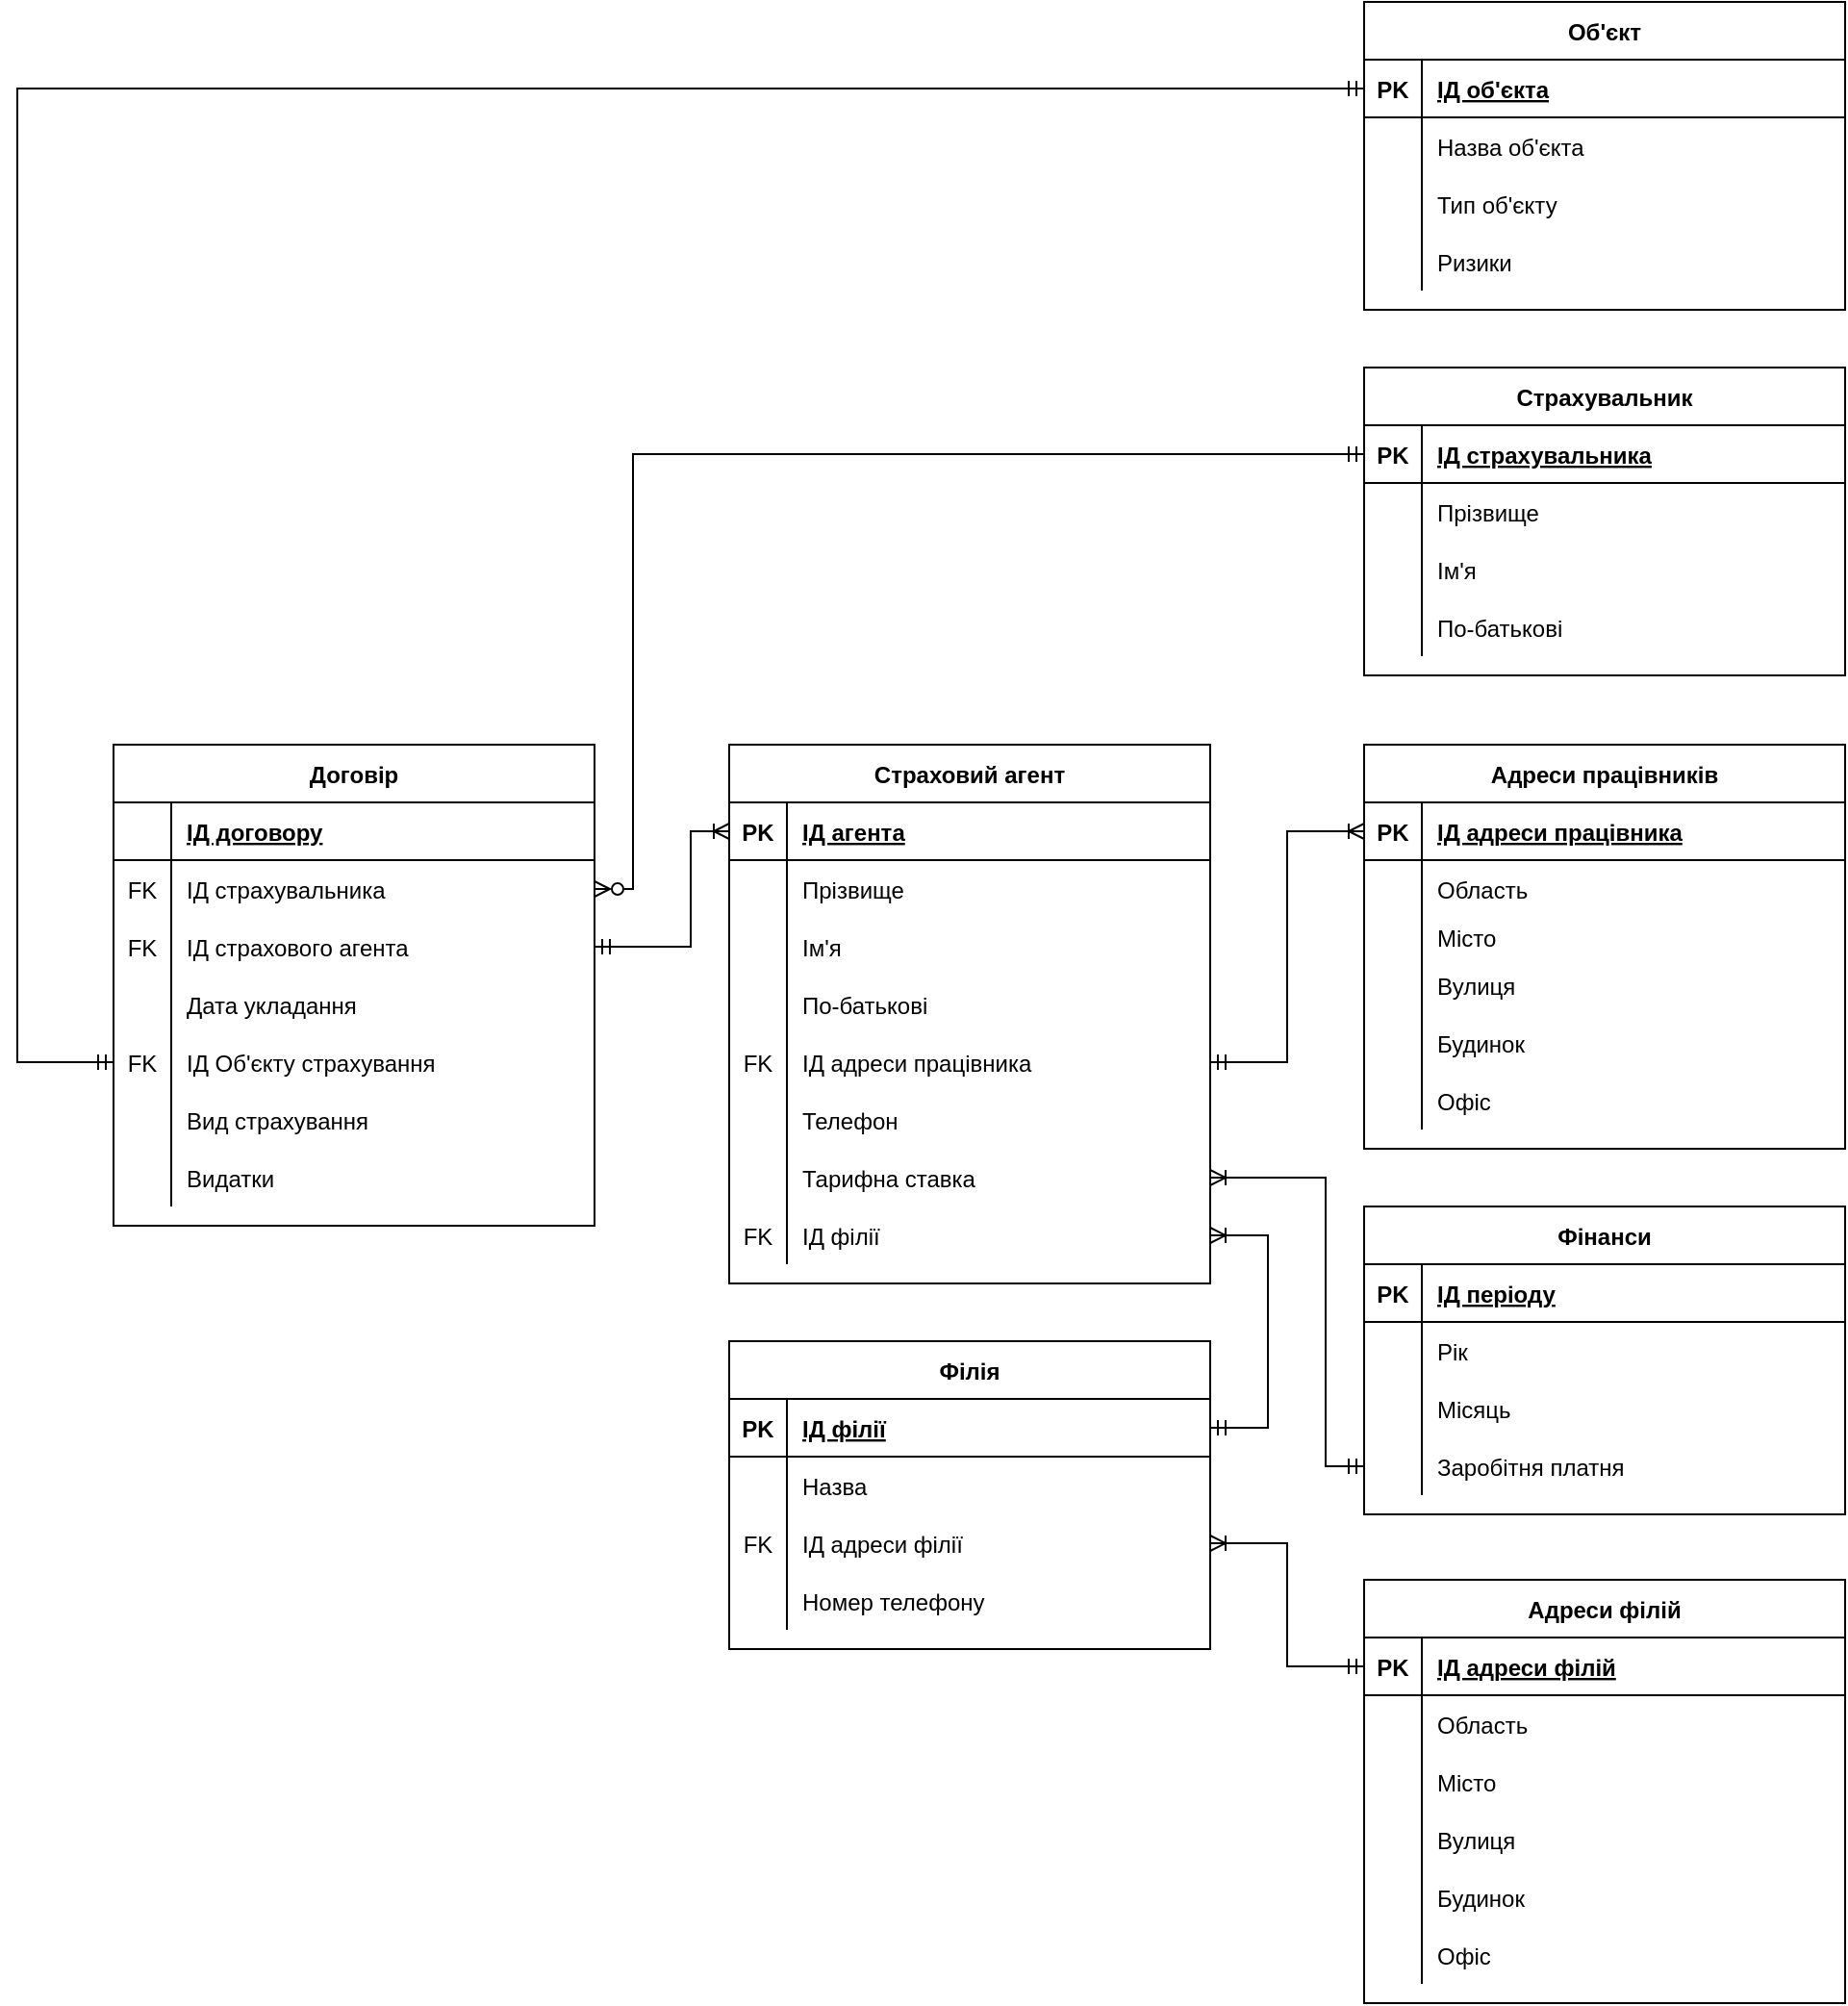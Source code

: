 <mxfile version="20.3.7" type="device"><diagram id="R2lEEEUBdFMjLlhIrx00" name="Page-1"><mxGraphModel dx="1422" dy="1852" grid="1" gridSize="10" guides="1" tooltips="1" connect="1" arrows="1" fold="1" page="1" pageScale="1" pageWidth="850" pageHeight="1100" math="0" shadow="0" extFonts="Permanent Marker^https://fonts.googleapis.com/css?family=Permanent+Marker"><root><mxCell id="0"/><mxCell id="1" parent="0"/><mxCell id="C-vyLk0tnHw3VtMMgP7b-2" value="Страховий агент" style="shape=table;startSize=30;container=1;collapsible=1;childLayout=tableLayout;fixedRows=1;rowLines=0;fontStyle=1;align=center;resizeLast=1;" parent="1" vertex="1"><mxGeometry x="540" y="66" width="250" height="280" as="geometry"><mxRectangle x="300" y="170" width="50" height="40" as="alternateBounds"/></mxGeometry></mxCell><mxCell id="C-vyLk0tnHw3VtMMgP7b-3" value="" style="shape=partialRectangle;collapsible=0;dropTarget=0;pointerEvents=0;fillColor=none;points=[[0,0.5],[1,0.5]];portConstraint=eastwest;top=0;left=0;right=0;bottom=1;" parent="C-vyLk0tnHw3VtMMgP7b-2" vertex="1"><mxGeometry y="30" width="250" height="30" as="geometry"/></mxCell><mxCell id="C-vyLk0tnHw3VtMMgP7b-4" value="PK" style="shape=partialRectangle;overflow=hidden;connectable=0;fillColor=none;top=0;left=0;bottom=0;right=0;fontStyle=1;" parent="C-vyLk0tnHw3VtMMgP7b-3" vertex="1"><mxGeometry width="30" height="30" as="geometry"><mxRectangle width="30" height="30" as="alternateBounds"/></mxGeometry></mxCell><mxCell id="C-vyLk0tnHw3VtMMgP7b-5" value="ІД агента" style="shape=partialRectangle;overflow=hidden;connectable=0;fillColor=none;top=0;left=0;bottom=0;right=0;align=left;spacingLeft=6;fontStyle=5;" parent="C-vyLk0tnHw3VtMMgP7b-3" vertex="1"><mxGeometry x="30" width="220" height="30" as="geometry"><mxRectangle width="220" height="30" as="alternateBounds"/></mxGeometry></mxCell><mxCell id="C-vyLk0tnHw3VtMMgP7b-6" value="" style="shape=partialRectangle;collapsible=0;dropTarget=0;pointerEvents=0;fillColor=none;points=[[0,0.5],[1,0.5]];portConstraint=eastwest;top=0;left=0;right=0;bottom=0;" parent="C-vyLk0tnHw3VtMMgP7b-2" vertex="1"><mxGeometry y="60" width="250" height="30" as="geometry"/></mxCell><mxCell id="C-vyLk0tnHw3VtMMgP7b-7" value="" style="shape=partialRectangle;overflow=hidden;connectable=0;fillColor=none;top=0;left=0;bottom=0;right=0;" parent="C-vyLk0tnHw3VtMMgP7b-6" vertex="1"><mxGeometry width="30" height="30" as="geometry"><mxRectangle width="30" height="30" as="alternateBounds"/></mxGeometry></mxCell><mxCell id="C-vyLk0tnHw3VtMMgP7b-8" value="Прізвище" style="shape=partialRectangle;overflow=hidden;connectable=0;fillColor=none;top=0;left=0;bottom=0;right=0;align=left;spacingLeft=6;" parent="C-vyLk0tnHw3VtMMgP7b-6" vertex="1"><mxGeometry x="30" width="220" height="30" as="geometry"><mxRectangle width="220" height="30" as="alternateBounds"/></mxGeometry></mxCell><mxCell id="l_1MMj7TN2A3CIMLb_2m-116" value="" style="shape=partialRectangle;collapsible=0;dropTarget=0;pointerEvents=0;fillColor=none;points=[[0,0.5],[1,0.5]];portConstraint=eastwest;top=0;left=0;right=0;bottom=0;" parent="C-vyLk0tnHw3VtMMgP7b-2" vertex="1"><mxGeometry y="90" width="250" height="30" as="geometry"/></mxCell><mxCell id="l_1MMj7TN2A3CIMLb_2m-117" value="" style="shape=partialRectangle;overflow=hidden;connectable=0;fillColor=none;top=0;left=0;bottom=0;right=0;" parent="l_1MMj7TN2A3CIMLb_2m-116" vertex="1"><mxGeometry width="30" height="30" as="geometry"><mxRectangle width="30" height="30" as="alternateBounds"/></mxGeometry></mxCell><mxCell id="l_1MMj7TN2A3CIMLb_2m-118" value="Ім'я" style="shape=partialRectangle;overflow=hidden;connectable=0;fillColor=none;top=0;left=0;bottom=0;right=0;align=left;spacingLeft=6;" parent="l_1MMj7TN2A3CIMLb_2m-116" vertex="1"><mxGeometry x="30" width="220" height="30" as="geometry"><mxRectangle width="220" height="30" as="alternateBounds"/></mxGeometry></mxCell><mxCell id="l_1MMj7TN2A3CIMLb_2m-119" value="" style="shape=partialRectangle;collapsible=0;dropTarget=0;pointerEvents=0;fillColor=none;points=[[0,0.5],[1,0.5]];portConstraint=eastwest;top=0;left=0;right=0;bottom=0;" parent="C-vyLk0tnHw3VtMMgP7b-2" vertex="1"><mxGeometry y="120" width="250" height="30" as="geometry"/></mxCell><mxCell id="l_1MMj7TN2A3CIMLb_2m-120" value="" style="shape=partialRectangle;overflow=hidden;connectable=0;fillColor=none;top=0;left=0;bottom=0;right=0;" parent="l_1MMj7TN2A3CIMLb_2m-119" vertex="1"><mxGeometry width="30" height="30" as="geometry"><mxRectangle width="30" height="30" as="alternateBounds"/></mxGeometry></mxCell><mxCell id="l_1MMj7TN2A3CIMLb_2m-121" value="По-батькові" style="shape=partialRectangle;overflow=hidden;connectable=0;fillColor=none;top=0;left=0;bottom=0;right=0;align=left;spacingLeft=6;" parent="l_1MMj7TN2A3CIMLb_2m-119" vertex="1"><mxGeometry x="30" width="220" height="30" as="geometry"><mxRectangle width="220" height="30" as="alternateBounds"/></mxGeometry></mxCell><mxCell id="l_1MMj7TN2A3CIMLb_2m-122" value="" style="shape=partialRectangle;collapsible=0;dropTarget=0;pointerEvents=0;fillColor=none;points=[[0,0.5],[1,0.5]];portConstraint=eastwest;top=0;left=0;right=0;bottom=0;" parent="C-vyLk0tnHw3VtMMgP7b-2" vertex="1"><mxGeometry y="150" width="250" height="30" as="geometry"/></mxCell><mxCell id="l_1MMj7TN2A3CIMLb_2m-123" value="FK" style="shape=partialRectangle;overflow=hidden;connectable=0;fillColor=none;top=0;left=0;bottom=0;right=0;" parent="l_1MMj7TN2A3CIMLb_2m-122" vertex="1"><mxGeometry width="30" height="30" as="geometry"><mxRectangle width="30" height="30" as="alternateBounds"/></mxGeometry></mxCell><mxCell id="l_1MMj7TN2A3CIMLb_2m-124" value="ІД адреси працівника" style="shape=partialRectangle;overflow=hidden;connectable=0;fillColor=none;top=0;left=0;bottom=0;right=0;align=left;spacingLeft=6;" parent="l_1MMj7TN2A3CIMLb_2m-122" vertex="1"><mxGeometry x="30" width="220" height="30" as="geometry"><mxRectangle width="220" height="30" as="alternateBounds"/></mxGeometry></mxCell><mxCell id="l_1MMj7TN2A3CIMLb_2m-125" value="" style="shape=partialRectangle;collapsible=0;dropTarget=0;pointerEvents=0;fillColor=none;points=[[0,0.5],[1,0.5]];portConstraint=eastwest;top=0;left=0;right=0;bottom=0;" parent="C-vyLk0tnHw3VtMMgP7b-2" vertex="1"><mxGeometry y="180" width="250" height="30" as="geometry"/></mxCell><mxCell id="l_1MMj7TN2A3CIMLb_2m-126" value="" style="shape=partialRectangle;overflow=hidden;connectable=0;fillColor=none;top=0;left=0;bottom=0;right=0;" parent="l_1MMj7TN2A3CIMLb_2m-125" vertex="1"><mxGeometry width="30" height="30" as="geometry"><mxRectangle width="30" height="30" as="alternateBounds"/></mxGeometry></mxCell><mxCell id="l_1MMj7TN2A3CIMLb_2m-127" value="Телефон" style="shape=partialRectangle;overflow=hidden;connectable=0;fillColor=none;top=0;left=0;bottom=0;right=0;align=left;spacingLeft=6;" parent="l_1MMj7TN2A3CIMLb_2m-125" vertex="1"><mxGeometry x="30" width="220" height="30" as="geometry"><mxRectangle width="220" height="30" as="alternateBounds"/></mxGeometry></mxCell><mxCell id="Uu6t_MIaxiOrGj5fdM8k-4" value="" style="shape=partialRectangle;collapsible=0;dropTarget=0;pointerEvents=0;fillColor=none;points=[[0,0.5],[1,0.5]];portConstraint=eastwest;top=0;left=0;right=0;bottom=0;" parent="C-vyLk0tnHw3VtMMgP7b-2" vertex="1"><mxGeometry y="210" width="250" height="30" as="geometry"/></mxCell><mxCell id="Uu6t_MIaxiOrGj5fdM8k-5" value="" style="shape=partialRectangle;overflow=hidden;connectable=0;fillColor=none;top=0;left=0;bottom=0;right=0;" parent="Uu6t_MIaxiOrGj5fdM8k-4" vertex="1"><mxGeometry width="30" height="30" as="geometry"><mxRectangle width="30" height="30" as="alternateBounds"/></mxGeometry></mxCell><mxCell id="Uu6t_MIaxiOrGj5fdM8k-6" value="Тарифна ставка" style="shape=partialRectangle;overflow=hidden;connectable=0;fillColor=none;top=0;left=0;bottom=0;right=0;align=left;spacingLeft=6;" parent="Uu6t_MIaxiOrGj5fdM8k-4" vertex="1"><mxGeometry x="30" width="220" height="30" as="geometry"><mxRectangle width="220" height="30" as="alternateBounds"/></mxGeometry></mxCell><mxCell id="C-vyLk0tnHw3VtMMgP7b-9" value="" style="shape=partialRectangle;collapsible=0;dropTarget=0;pointerEvents=0;fillColor=none;points=[[0,0.5],[1,0.5]];portConstraint=eastwest;top=0;left=0;right=0;bottom=0;" parent="C-vyLk0tnHw3VtMMgP7b-2" vertex="1"><mxGeometry y="240" width="250" height="30" as="geometry"/></mxCell><mxCell id="C-vyLk0tnHw3VtMMgP7b-10" value="FK" style="shape=partialRectangle;overflow=hidden;connectable=0;fillColor=none;top=0;left=0;bottom=0;right=0;" parent="C-vyLk0tnHw3VtMMgP7b-9" vertex="1"><mxGeometry width="30" height="30" as="geometry"><mxRectangle width="30" height="30" as="alternateBounds"/></mxGeometry></mxCell><mxCell id="C-vyLk0tnHw3VtMMgP7b-11" value="ІД філії" style="shape=partialRectangle;overflow=hidden;connectable=0;fillColor=none;top=0;left=0;bottom=0;right=0;align=left;spacingLeft=6;" parent="C-vyLk0tnHw3VtMMgP7b-9" vertex="1"><mxGeometry x="30" width="220" height="30" as="geometry"><mxRectangle width="220" height="30" as="alternateBounds"/></mxGeometry></mxCell><mxCell id="l_1MMj7TN2A3CIMLb_2m-19" value="Фінанси" style="shape=table;startSize=30;container=1;collapsible=1;childLayout=tableLayout;fixedRows=1;rowLines=0;fontStyle=1;align=center;resizeLast=1;" parent="1" vertex="1"><mxGeometry x="870" y="306" width="250" height="160" as="geometry"><mxRectangle x="300" y="170" width="50" height="40" as="alternateBounds"/></mxGeometry></mxCell><mxCell id="l_1MMj7TN2A3CIMLb_2m-20" value="" style="shape=partialRectangle;collapsible=0;dropTarget=0;pointerEvents=0;fillColor=none;points=[[0,0.5],[1,0.5]];portConstraint=eastwest;top=0;left=0;right=0;bottom=1;" parent="l_1MMj7TN2A3CIMLb_2m-19" vertex="1"><mxGeometry y="30" width="250" height="30" as="geometry"/></mxCell><mxCell id="l_1MMj7TN2A3CIMLb_2m-21" value="PK" style="shape=partialRectangle;overflow=hidden;connectable=0;fillColor=none;top=0;left=0;bottom=0;right=0;fontStyle=1;" parent="l_1MMj7TN2A3CIMLb_2m-20" vertex="1"><mxGeometry width="30" height="30" as="geometry"><mxRectangle width="30" height="30" as="alternateBounds"/></mxGeometry></mxCell><mxCell id="l_1MMj7TN2A3CIMLb_2m-22" value="ІД періоду" style="shape=partialRectangle;overflow=hidden;connectable=0;fillColor=none;top=0;left=0;bottom=0;right=0;align=left;spacingLeft=6;fontStyle=5;" parent="l_1MMj7TN2A3CIMLb_2m-20" vertex="1"><mxGeometry x="30" width="220" height="30" as="geometry"><mxRectangle width="220" height="30" as="alternateBounds"/></mxGeometry></mxCell><mxCell id="l_1MMj7TN2A3CIMLb_2m-23" value="" style="shape=partialRectangle;collapsible=0;dropTarget=0;pointerEvents=0;fillColor=none;points=[[0,0.5],[1,0.5]];portConstraint=eastwest;top=0;left=0;right=0;bottom=0;" parent="l_1MMj7TN2A3CIMLb_2m-19" vertex="1"><mxGeometry y="60" width="250" height="30" as="geometry"/></mxCell><mxCell id="l_1MMj7TN2A3CIMLb_2m-24" value="" style="shape=partialRectangle;overflow=hidden;connectable=0;fillColor=none;top=0;left=0;bottom=0;right=0;" parent="l_1MMj7TN2A3CIMLb_2m-23" vertex="1"><mxGeometry width="30" height="30" as="geometry"><mxRectangle width="30" height="30" as="alternateBounds"/></mxGeometry></mxCell><mxCell id="l_1MMj7TN2A3CIMLb_2m-25" value="Рік" style="shape=partialRectangle;overflow=hidden;connectable=0;fillColor=none;top=0;left=0;bottom=0;right=0;align=left;spacingLeft=6;" parent="l_1MMj7TN2A3CIMLb_2m-23" vertex="1"><mxGeometry x="30" width="220" height="30" as="geometry"><mxRectangle width="220" height="30" as="alternateBounds"/></mxGeometry></mxCell><mxCell id="l_1MMj7TN2A3CIMLb_2m-182" value="" style="shape=partialRectangle;collapsible=0;dropTarget=0;pointerEvents=0;fillColor=none;points=[[0,0.5],[1,0.5]];portConstraint=eastwest;top=0;left=0;right=0;bottom=0;" parent="l_1MMj7TN2A3CIMLb_2m-19" vertex="1"><mxGeometry y="90" width="250" height="30" as="geometry"/></mxCell><mxCell id="l_1MMj7TN2A3CIMLb_2m-183" value="" style="shape=partialRectangle;overflow=hidden;connectable=0;fillColor=none;top=0;left=0;bottom=0;right=0;" parent="l_1MMj7TN2A3CIMLb_2m-182" vertex="1"><mxGeometry width="30" height="30" as="geometry"><mxRectangle width="30" height="30" as="alternateBounds"/></mxGeometry></mxCell><mxCell id="l_1MMj7TN2A3CIMLb_2m-184" value="Місяць" style="shape=partialRectangle;overflow=hidden;connectable=0;fillColor=none;top=0;left=0;bottom=0;right=0;align=left;spacingLeft=6;" parent="l_1MMj7TN2A3CIMLb_2m-182" vertex="1"><mxGeometry x="30" width="220" height="30" as="geometry"><mxRectangle width="220" height="30" as="alternateBounds"/></mxGeometry></mxCell><mxCell id="l_1MMj7TN2A3CIMLb_2m-26" value="" style="shape=partialRectangle;collapsible=0;dropTarget=0;pointerEvents=0;fillColor=none;points=[[0,0.5],[1,0.5]];portConstraint=eastwest;top=0;left=0;right=0;bottom=0;" parent="l_1MMj7TN2A3CIMLb_2m-19" vertex="1"><mxGeometry y="120" width="250" height="30" as="geometry"/></mxCell><mxCell id="l_1MMj7TN2A3CIMLb_2m-27" value="" style="shape=partialRectangle;overflow=hidden;connectable=0;fillColor=none;top=0;left=0;bottom=0;right=0;" parent="l_1MMj7TN2A3CIMLb_2m-26" vertex="1"><mxGeometry width="30" height="30" as="geometry"><mxRectangle width="30" height="30" as="alternateBounds"/></mxGeometry></mxCell><mxCell id="l_1MMj7TN2A3CIMLb_2m-28" value="Заробітня платня" style="shape=partialRectangle;overflow=hidden;connectable=0;fillColor=none;top=0;left=0;bottom=0;right=0;align=left;spacingLeft=6;" parent="l_1MMj7TN2A3CIMLb_2m-26" vertex="1"><mxGeometry x="30" width="220" height="30" as="geometry"><mxRectangle width="220" height="30" as="alternateBounds"/></mxGeometry></mxCell><mxCell id="l_1MMj7TN2A3CIMLb_2m-29" value="Адреси філій" style="shape=table;startSize=30;container=1;collapsible=1;childLayout=tableLayout;fixedRows=1;rowLines=0;fontStyle=1;align=center;resizeLast=1;" parent="1" vertex="1"><mxGeometry x="870" y="500" width="250" height="220" as="geometry"><mxRectangle x="300" y="170" width="50" height="40" as="alternateBounds"/></mxGeometry></mxCell><mxCell id="l_1MMj7TN2A3CIMLb_2m-30" value="" style="shape=partialRectangle;collapsible=0;dropTarget=0;pointerEvents=0;fillColor=none;points=[[0,0.5],[1,0.5]];portConstraint=eastwest;top=0;left=0;right=0;bottom=1;" parent="l_1MMj7TN2A3CIMLb_2m-29" vertex="1"><mxGeometry y="30" width="250" height="30" as="geometry"/></mxCell><mxCell id="l_1MMj7TN2A3CIMLb_2m-31" value="PK" style="shape=partialRectangle;overflow=hidden;connectable=0;fillColor=none;top=0;left=0;bottom=0;right=0;fontStyle=1;" parent="l_1MMj7TN2A3CIMLb_2m-30" vertex="1"><mxGeometry width="30" height="30" as="geometry"><mxRectangle width="30" height="30" as="alternateBounds"/></mxGeometry></mxCell><mxCell id="l_1MMj7TN2A3CIMLb_2m-32" value="ІД адреси філій" style="shape=partialRectangle;overflow=hidden;connectable=0;fillColor=none;top=0;left=0;bottom=0;right=0;align=left;spacingLeft=6;fontStyle=5;" parent="l_1MMj7TN2A3CIMLb_2m-30" vertex="1"><mxGeometry x="30" width="220" height="30" as="geometry"><mxRectangle width="220" height="30" as="alternateBounds"/></mxGeometry></mxCell><mxCell id="l_1MMj7TN2A3CIMLb_2m-173" value="" style="shape=partialRectangle;collapsible=0;dropTarget=0;pointerEvents=0;fillColor=none;points=[[0,0.5],[1,0.5]];portConstraint=eastwest;top=0;left=0;right=0;bottom=0;" parent="l_1MMj7TN2A3CIMLb_2m-29" vertex="1"><mxGeometry y="60" width="250" height="30" as="geometry"/></mxCell><mxCell id="l_1MMj7TN2A3CIMLb_2m-174" value="" style="shape=partialRectangle;overflow=hidden;connectable=0;fillColor=none;top=0;left=0;bottom=0;right=0;" parent="l_1MMj7TN2A3CIMLb_2m-173" vertex="1"><mxGeometry width="30" height="30" as="geometry"><mxRectangle width="30" height="30" as="alternateBounds"/></mxGeometry></mxCell><mxCell id="l_1MMj7TN2A3CIMLb_2m-175" value="Область" style="shape=partialRectangle;overflow=hidden;connectable=0;fillColor=none;top=0;left=0;bottom=0;right=0;align=left;spacingLeft=6;" parent="l_1MMj7TN2A3CIMLb_2m-173" vertex="1"><mxGeometry x="30" width="220" height="30" as="geometry"><mxRectangle width="220" height="30" as="alternateBounds"/></mxGeometry></mxCell><mxCell id="l_1MMj7TN2A3CIMLb_2m-33" value="" style="shape=partialRectangle;collapsible=0;dropTarget=0;pointerEvents=0;fillColor=none;points=[[0,0.5],[1,0.5]];portConstraint=eastwest;top=0;left=0;right=0;bottom=0;" parent="l_1MMj7TN2A3CIMLb_2m-29" vertex="1"><mxGeometry y="90" width="250" height="30" as="geometry"/></mxCell><mxCell id="l_1MMj7TN2A3CIMLb_2m-34" value="" style="shape=partialRectangle;overflow=hidden;connectable=0;fillColor=none;top=0;left=0;bottom=0;right=0;" parent="l_1MMj7TN2A3CIMLb_2m-33" vertex="1"><mxGeometry width="30" height="30" as="geometry"><mxRectangle width="30" height="30" as="alternateBounds"/></mxGeometry></mxCell><mxCell id="l_1MMj7TN2A3CIMLb_2m-35" value="Місто" style="shape=partialRectangle;overflow=hidden;connectable=0;fillColor=none;top=0;left=0;bottom=0;right=0;align=left;spacingLeft=6;" parent="l_1MMj7TN2A3CIMLb_2m-33" vertex="1"><mxGeometry x="30" width="220" height="30" as="geometry"><mxRectangle width="220" height="30" as="alternateBounds"/></mxGeometry></mxCell><mxCell id="l_1MMj7TN2A3CIMLb_2m-152" value="" style="shape=partialRectangle;collapsible=0;dropTarget=0;pointerEvents=0;fillColor=none;points=[[0,0.5],[1,0.5]];portConstraint=eastwest;top=0;left=0;right=0;bottom=0;" parent="l_1MMj7TN2A3CIMLb_2m-29" vertex="1"><mxGeometry y="120" width="250" height="30" as="geometry"/></mxCell><mxCell id="l_1MMj7TN2A3CIMLb_2m-153" value="" style="shape=partialRectangle;overflow=hidden;connectable=0;fillColor=none;top=0;left=0;bottom=0;right=0;" parent="l_1MMj7TN2A3CIMLb_2m-152" vertex="1"><mxGeometry width="30" height="30" as="geometry"><mxRectangle width="30" height="30" as="alternateBounds"/></mxGeometry></mxCell><mxCell id="l_1MMj7TN2A3CIMLb_2m-154" value="Вулиця" style="shape=partialRectangle;overflow=hidden;connectable=0;fillColor=none;top=0;left=0;bottom=0;right=0;align=left;spacingLeft=6;" parent="l_1MMj7TN2A3CIMLb_2m-152" vertex="1"><mxGeometry x="30" width="220" height="30" as="geometry"><mxRectangle width="220" height="30" as="alternateBounds"/></mxGeometry></mxCell><mxCell id="l_1MMj7TN2A3CIMLb_2m-155" value="" style="shape=partialRectangle;collapsible=0;dropTarget=0;pointerEvents=0;fillColor=none;points=[[0,0.5],[1,0.5]];portConstraint=eastwest;top=0;left=0;right=0;bottom=0;" parent="l_1MMj7TN2A3CIMLb_2m-29" vertex="1"><mxGeometry y="150" width="250" height="30" as="geometry"/></mxCell><mxCell id="l_1MMj7TN2A3CIMLb_2m-156" value="" style="shape=partialRectangle;overflow=hidden;connectable=0;fillColor=none;top=0;left=0;bottom=0;right=0;" parent="l_1MMj7TN2A3CIMLb_2m-155" vertex="1"><mxGeometry width="30" height="30" as="geometry"><mxRectangle width="30" height="30" as="alternateBounds"/></mxGeometry></mxCell><mxCell id="l_1MMj7TN2A3CIMLb_2m-157" value="Будинок" style="shape=partialRectangle;overflow=hidden;connectable=0;fillColor=none;top=0;left=0;bottom=0;right=0;align=left;spacingLeft=6;" parent="l_1MMj7TN2A3CIMLb_2m-155" vertex="1"><mxGeometry x="30" width="220" height="30" as="geometry"><mxRectangle width="220" height="30" as="alternateBounds"/></mxGeometry></mxCell><mxCell id="l_1MMj7TN2A3CIMLb_2m-36" value="" style="shape=partialRectangle;collapsible=0;dropTarget=0;pointerEvents=0;fillColor=none;points=[[0,0.5],[1,0.5]];portConstraint=eastwest;top=0;left=0;right=0;bottom=0;" parent="l_1MMj7TN2A3CIMLb_2m-29" vertex="1"><mxGeometry y="180" width="250" height="30" as="geometry"/></mxCell><mxCell id="l_1MMj7TN2A3CIMLb_2m-37" value="" style="shape=partialRectangle;overflow=hidden;connectable=0;fillColor=none;top=0;left=0;bottom=0;right=0;" parent="l_1MMj7TN2A3CIMLb_2m-36" vertex="1"><mxGeometry width="30" height="30" as="geometry"><mxRectangle width="30" height="30" as="alternateBounds"/></mxGeometry></mxCell><mxCell id="l_1MMj7TN2A3CIMLb_2m-38" value="Офіс" style="shape=partialRectangle;overflow=hidden;connectable=0;fillColor=none;top=0;left=0;bottom=0;right=0;align=left;spacingLeft=6;" parent="l_1MMj7TN2A3CIMLb_2m-36" vertex="1"><mxGeometry x="30" width="220" height="30" as="geometry"><mxRectangle width="220" height="30" as="alternateBounds"/></mxGeometry></mxCell><mxCell id="l_1MMj7TN2A3CIMLb_2m-39" value="Страхувальник" style="shape=table;startSize=30;container=1;collapsible=1;childLayout=tableLayout;fixedRows=1;rowLines=0;fontStyle=1;align=center;resizeLast=1;" parent="1" vertex="1"><mxGeometry x="870" y="-130" width="250" height="160" as="geometry"><mxRectangle x="300" y="170" width="50" height="40" as="alternateBounds"/></mxGeometry></mxCell><mxCell id="l_1MMj7TN2A3CIMLb_2m-40" value="" style="shape=partialRectangle;collapsible=0;dropTarget=0;pointerEvents=0;fillColor=none;points=[[0,0.5],[1,0.5]];portConstraint=eastwest;top=0;left=0;right=0;bottom=1;" parent="l_1MMj7TN2A3CIMLb_2m-39" vertex="1"><mxGeometry y="30" width="250" height="30" as="geometry"/></mxCell><mxCell id="l_1MMj7TN2A3CIMLb_2m-41" value="PK" style="shape=partialRectangle;overflow=hidden;connectable=0;fillColor=none;top=0;left=0;bottom=0;right=0;fontStyle=1;" parent="l_1MMj7TN2A3CIMLb_2m-40" vertex="1"><mxGeometry width="30" height="30" as="geometry"><mxRectangle width="30" height="30" as="alternateBounds"/></mxGeometry></mxCell><mxCell id="l_1MMj7TN2A3CIMLb_2m-42" value="ІД страхувальника" style="shape=partialRectangle;overflow=hidden;connectable=0;fillColor=none;top=0;left=0;bottom=0;right=0;align=left;spacingLeft=6;fontStyle=5;" parent="l_1MMj7TN2A3CIMLb_2m-40" vertex="1"><mxGeometry x="30" width="220" height="30" as="geometry"><mxRectangle width="220" height="30" as="alternateBounds"/></mxGeometry></mxCell><mxCell id="l_1MMj7TN2A3CIMLb_2m-43" value="" style="shape=partialRectangle;collapsible=0;dropTarget=0;pointerEvents=0;fillColor=none;points=[[0,0.5],[1,0.5]];portConstraint=eastwest;top=0;left=0;right=0;bottom=0;" parent="l_1MMj7TN2A3CIMLb_2m-39" vertex="1"><mxGeometry y="60" width="250" height="30" as="geometry"/></mxCell><mxCell id="l_1MMj7TN2A3CIMLb_2m-44" value="" style="shape=partialRectangle;overflow=hidden;connectable=0;fillColor=none;top=0;left=0;bottom=0;right=0;" parent="l_1MMj7TN2A3CIMLb_2m-43" vertex="1"><mxGeometry width="30" height="30" as="geometry"><mxRectangle width="30" height="30" as="alternateBounds"/></mxGeometry></mxCell><mxCell id="l_1MMj7TN2A3CIMLb_2m-45" value="Прізвище" style="shape=partialRectangle;overflow=hidden;connectable=0;fillColor=none;top=0;left=0;bottom=0;right=0;align=left;spacingLeft=6;" parent="l_1MMj7TN2A3CIMLb_2m-43" vertex="1"><mxGeometry x="30" width="220" height="30" as="geometry"><mxRectangle width="220" height="30" as="alternateBounds"/></mxGeometry></mxCell><mxCell id="l_1MMj7TN2A3CIMLb_2m-46" value="" style="shape=partialRectangle;collapsible=0;dropTarget=0;pointerEvents=0;fillColor=none;points=[[0,0.5],[1,0.5]];portConstraint=eastwest;top=0;left=0;right=0;bottom=0;" parent="l_1MMj7TN2A3CIMLb_2m-39" vertex="1"><mxGeometry y="90" width="250" height="30" as="geometry"/></mxCell><mxCell id="l_1MMj7TN2A3CIMLb_2m-47" value="" style="shape=partialRectangle;overflow=hidden;connectable=0;fillColor=none;top=0;left=0;bottom=0;right=0;" parent="l_1MMj7TN2A3CIMLb_2m-46" vertex="1"><mxGeometry width="30" height="30" as="geometry"><mxRectangle width="30" height="30" as="alternateBounds"/></mxGeometry></mxCell><mxCell id="l_1MMj7TN2A3CIMLb_2m-48" value="Ім'я" style="shape=partialRectangle;overflow=hidden;connectable=0;fillColor=none;top=0;left=0;bottom=0;right=0;align=left;spacingLeft=6;" parent="l_1MMj7TN2A3CIMLb_2m-46" vertex="1"><mxGeometry x="30" width="220" height="30" as="geometry"><mxRectangle width="220" height="30" as="alternateBounds"/></mxGeometry></mxCell><mxCell id="l_1MMj7TN2A3CIMLb_2m-92" value="" style="shape=partialRectangle;collapsible=0;dropTarget=0;pointerEvents=0;fillColor=none;points=[[0,0.5],[1,0.5]];portConstraint=eastwest;top=0;left=0;right=0;bottom=0;" parent="l_1MMj7TN2A3CIMLb_2m-39" vertex="1"><mxGeometry y="120" width="250" height="30" as="geometry"/></mxCell><mxCell id="l_1MMj7TN2A3CIMLb_2m-93" value="" style="shape=partialRectangle;overflow=hidden;connectable=0;fillColor=none;top=0;left=0;bottom=0;right=0;" parent="l_1MMj7TN2A3CIMLb_2m-92" vertex="1"><mxGeometry width="30" height="30" as="geometry"><mxRectangle width="30" height="30" as="alternateBounds"/></mxGeometry></mxCell><mxCell id="l_1MMj7TN2A3CIMLb_2m-94" value="По-батькові" style="shape=partialRectangle;overflow=hidden;connectable=0;fillColor=none;top=0;left=0;bottom=0;right=0;align=left;spacingLeft=6;" parent="l_1MMj7TN2A3CIMLb_2m-92" vertex="1"><mxGeometry x="30" width="220" height="30" as="geometry"><mxRectangle width="220" height="30" as="alternateBounds"/></mxGeometry></mxCell><mxCell id="l_1MMj7TN2A3CIMLb_2m-59" value="Філія" style="shape=table;startSize=30;container=1;collapsible=1;childLayout=tableLayout;fixedRows=1;rowLines=0;fontStyle=1;align=center;resizeLast=1;" parent="1" vertex="1"><mxGeometry x="540" y="376" width="250" height="160" as="geometry"><mxRectangle x="300" y="170" width="50" height="40" as="alternateBounds"/></mxGeometry></mxCell><mxCell id="l_1MMj7TN2A3CIMLb_2m-60" value="" style="shape=partialRectangle;collapsible=0;dropTarget=0;pointerEvents=0;fillColor=none;points=[[0,0.5],[1,0.5]];portConstraint=eastwest;top=0;left=0;right=0;bottom=1;" parent="l_1MMj7TN2A3CIMLb_2m-59" vertex="1"><mxGeometry y="30" width="250" height="30" as="geometry"/></mxCell><mxCell id="l_1MMj7TN2A3CIMLb_2m-61" value="PK" style="shape=partialRectangle;overflow=hidden;connectable=0;fillColor=none;top=0;left=0;bottom=0;right=0;fontStyle=1;" parent="l_1MMj7TN2A3CIMLb_2m-60" vertex="1"><mxGeometry width="30" height="30" as="geometry"><mxRectangle width="30" height="30" as="alternateBounds"/></mxGeometry></mxCell><mxCell id="l_1MMj7TN2A3CIMLb_2m-62" value="ІД філії" style="shape=partialRectangle;overflow=hidden;connectable=0;fillColor=none;top=0;left=0;bottom=0;right=0;align=left;spacingLeft=6;fontStyle=5;" parent="l_1MMj7TN2A3CIMLb_2m-60" vertex="1"><mxGeometry x="30" width="220" height="30" as="geometry"><mxRectangle width="220" height="30" as="alternateBounds"/></mxGeometry></mxCell><mxCell id="l_1MMj7TN2A3CIMLb_2m-63" value="" style="shape=partialRectangle;collapsible=0;dropTarget=0;pointerEvents=0;fillColor=none;points=[[0,0.5],[1,0.5]];portConstraint=eastwest;top=0;left=0;right=0;bottom=0;" parent="l_1MMj7TN2A3CIMLb_2m-59" vertex="1"><mxGeometry y="60" width="250" height="30" as="geometry"/></mxCell><mxCell id="l_1MMj7TN2A3CIMLb_2m-64" value="" style="shape=partialRectangle;overflow=hidden;connectable=0;fillColor=none;top=0;left=0;bottom=0;right=0;" parent="l_1MMj7TN2A3CIMLb_2m-63" vertex="1"><mxGeometry width="30" height="30" as="geometry"><mxRectangle width="30" height="30" as="alternateBounds"/></mxGeometry></mxCell><mxCell id="l_1MMj7TN2A3CIMLb_2m-65" value="Назва" style="shape=partialRectangle;overflow=hidden;connectable=0;fillColor=none;top=0;left=0;bottom=0;right=0;align=left;spacingLeft=6;" parent="l_1MMj7TN2A3CIMLb_2m-63" vertex="1"><mxGeometry x="30" width="220" height="30" as="geometry"><mxRectangle width="220" height="30" as="alternateBounds"/></mxGeometry></mxCell><mxCell id="l_1MMj7TN2A3CIMLb_2m-66" value="" style="shape=partialRectangle;collapsible=0;dropTarget=0;pointerEvents=0;fillColor=none;points=[[0,0.5],[1,0.5]];portConstraint=eastwest;top=0;left=0;right=0;bottom=0;" parent="l_1MMj7TN2A3CIMLb_2m-59" vertex="1"><mxGeometry y="90" width="250" height="30" as="geometry"/></mxCell><mxCell id="l_1MMj7TN2A3CIMLb_2m-67" value="FK" style="shape=partialRectangle;overflow=hidden;connectable=0;fillColor=none;top=0;left=0;bottom=0;right=0;" parent="l_1MMj7TN2A3CIMLb_2m-66" vertex="1"><mxGeometry width="30" height="30" as="geometry"><mxRectangle width="30" height="30" as="alternateBounds"/></mxGeometry></mxCell><mxCell id="l_1MMj7TN2A3CIMLb_2m-68" value="ІД адреси філії" style="shape=partialRectangle;overflow=hidden;connectable=0;fillColor=none;top=0;left=0;bottom=0;right=0;align=left;spacingLeft=6;" parent="l_1MMj7TN2A3CIMLb_2m-66" vertex="1"><mxGeometry x="30" width="220" height="30" as="geometry"><mxRectangle width="220" height="30" as="alternateBounds"/></mxGeometry></mxCell><mxCell id="l_1MMj7TN2A3CIMLb_2m-89" value="" style="shape=partialRectangle;collapsible=0;dropTarget=0;pointerEvents=0;fillColor=none;points=[[0,0.5],[1,0.5]];portConstraint=eastwest;top=0;left=0;right=0;bottom=0;" parent="l_1MMj7TN2A3CIMLb_2m-59" vertex="1"><mxGeometry y="120" width="250" height="30" as="geometry"/></mxCell><mxCell id="l_1MMj7TN2A3CIMLb_2m-90" value="" style="shape=partialRectangle;overflow=hidden;connectable=0;fillColor=none;top=0;left=0;bottom=0;right=0;" parent="l_1MMj7TN2A3CIMLb_2m-89" vertex="1"><mxGeometry width="30" height="30" as="geometry"><mxRectangle width="30" height="30" as="alternateBounds"/></mxGeometry></mxCell><mxCell id="l_1MMj7TN2A3CIMLb_2m-91" value="Номер телефону" style="shape=partialRectangle;overflow=hidden;connectable=0;fillColor=none;top=0;left=0;bottom=0;right=0;align=left;spacingLeft=6;" parent="l_1MMj7TN2A3CIMLb_2m-89" vertex="1"><mxGeometry x="30" width="220" height="30" as="geometry"><mxRectangle width="220" height="30" as="alternateBounds"/></mxGeometry></mxCell><mxCell id="l_1MMj7TN2A3CIMLb_2m-69" value="Договір" style="shape=table;startSize=30;container=1;collapsible=1;childLayout=tableLayout;fixedRows=1;rowLines=0;fontStyle=1;align=center;resizeLast=1;" parent="1" vertex="1"><mxGeometry x="220" y="66" width="250" height="250" as="geometry"><mxRectangle x="300" y="170" width="50" height="40" as="alternateBounds"/></mxGeometry></mxCell><mxCell id="l_1MMj7TN2A3CIMLb_2m-70" value="" style="shape=partialRectangle;collapsible=0;dropTarget=0;pointerEvents=0;fillColor=none;points=[[0,0.5],[1,0.5]];portConstraint=eastwest;top=0;left=0;right=0;bottom=1;" parent="l_1MMj7TN2A3CIMLb_2m-69" vertex="1"><mxGeometry y="30" width="250" height="30" as="geometry"/></mxCell><mxCell id="l_1MMj7TN2A3CIMLb_2m-71" value="" style="shape=partialRectangle;overflow=hidden;connectable=0;fillColor=none;top=0;left=0;bottom=0;right=0;fontStyle=1;" parent="l_1MMj7TN2A3CIMLb_2m-70" vertex="1"><mxGeometry width="30" height="30" as="geometry"><mxRectangle width="30" height="30" as="alternateBounds"/></mxGeometry></mxCell><mxCell id="l_1MMj7TN2A3CIMLb_2m-72" value="ІД договору" style="shape=partialRectangle;overflow=hidden;connectable=0;fillColor=none;top=0;left=0;bottom=0;right=0;align=left;spacingLeft=6;fontStyle=5;" parent="l_1MMj7TN2A3CIMLb_2m-70" vertex="1"><mxGeometry x="30" width="220" height="30" as="geometry"><mxRectangle width="220" height="30" as="alternateBounds"/></mxGeometry></mxCell><mxCell id="l_1MMj7TN2A3CIMLb_2m-73" value="" style="shape=partialRectangle;collapsible=0;dropTarget=0;pointerEvents=0;fillColor=none;points=[[0,0.5],[1,0.5]];portConstraint=eastwest;top=0;left=0;right=0;bottom=0;" parent="l_1MMj7TN2A3CIMLb_2m-69" vertex="1"><mxGeometry y="60" width="250" height="30" as="geometry"/></mxCell><mxCell id="l_1MMj7TN2A3CIMLb_2m-74" value="FK" style="shape=partialRectangle;overflow=hidden;connectable=0;fillColor=none;top=0;left=0;bottom=0;right=0;" parent="l_1MMj7TN2A3CIMLb_2m-73" vertex="1"><mxGeometry width="30" height="30" as="geometry"><mxRectangle width="30" height="30" as="alternateBounds"/></mxGeometry></mxCell><mxCell id="l_1MMj7TN2A3CIMLb_2m-75" value="ІД страхувальника" style="shape=partialRectangle;overflow=hidden;connectable=0;fillColor=none;top=0;left=0;bottom=0;right=0;align=left;spacingLeft=6;" parent="l_1MMj7TN2A3CIMLb_2m-73" vertex="1"><mxGeometry x="30" width="220" height="30" as="geometry"><mxRectangle width="220" height="30" as="alternateBounds"/></mxGeometry></mxCell><mxCell id="l_1MMj7TN2A3CIMLb_2m-101" value="" style="shape=partialRectangle;collapsible=0;dropTarget=0;pointerEvents=0;fillColor=none;points=[[0,0.5],[1,0.5]];portConstraint=eastwest;top=0;left=0;right=0;bottom=0;" parent="l_1MMj7TN2A3CIMLb_2m-69" vertex="1"><mxGeometry y="90" width="250" height="30" as="geometry"/></mxCell><mxCell id="l_1MMj7TN2A3CIMLb_2m-102" value="FK" style="shape=partialRectangle;overflow=hidden;connectable=0;fillColor=none;top=0;left=0;bottom=0;right=0;" parent="l_1MMj7TN2A3CIMLb_2m-101" vertex="1"><mxGeometry width="30" height="30" as="geometry"><mxRectangle width="30" height="30" as="alternateBounds"/></mxGeometry></mxCell><mxCell id="l_1MMj7TN2A3CIMLb_2m-103" value="ІД страхового агента" style="shape=partialRectangle;overflow=hidden;connectable=0;fillColor=none;top=0;left=0;bottom=0;right=0;align=left;spacingLeft=6;" parent="l_1MMj7TN2A3CIMLb_2m-101" vertex="1"><mxGeometry x="30" width="220" height="30" as="geometry"><mxRectangle width="220" height="30" as="alternateBounds"/></mxGeometry></mxCell><mxCell id="l_1MMj7TN2A3CIMLb_2m-98" value="" style="shape=partialRectangle;collapsible=0;dropTarget=0;pointerEvents=0;fillColor=none;points=[[0,0.5],[1,0.5]];portConstraint=eastwest;top=0;left=0;right=0;bottom=0;" parent="l_1MMj7TN2A3CIMLb_2m-69" vertex="1"><mxGeometry y="120" width="250" height="30" as="geometry"/></mxCell><mxCell id="l_1MMj7TN2A3CIMLb_2m-99" value="" style="shape=partialRectangle;overflow=hidden;connectable=0;fillColor=none;top=0;left=0;bottom=0;right=0;" parent="l_1MMj7TN2A3CIMLb_2m-98" vertex="1"><mxGeometry width="30" height="30" as="geometry"><mxRectangle width="30" height="30" as="alternateBounds"/></mxGeometry></mxCell><mxCell id="l_1MMj7TN2A3CIMLb_2m-100" value="Дата укладання" style="shape=partialRectangle;overflow=hidden;connectable=0;fillColor=none;top=0;left=0;bottom=0;right=0;align=left;spacingLeft=6;" parent="l_1MMj7TN2A3CIMLb_2m-98" vertex="1"><mxGeometry x="30" width="220" height="30" as="geometry"><mxRectangle width="220" height="30" as="alternateBounds"/></mxGeometry></mxCell><mxCell id="l_1MMj7TN2A3CIMLb_2m-176" value="" style="shape=partialRectangle;collapsible=0;dropTarget=0;pointerEvents=0;fillColor=none;points=[[0,0.5],[1,0.5]];portConstraint=eastwest;top=0;left=0;right=0;bottom=0;" parent="l_1MMj7TN2A3CIMLb_2m-69" vertex="1"><mxGeometry y="150" width="250" height="30" as="geometry"/></mxCell><mxCell id="l_1MMj7TN2A3CIMLb_2m-177" value="FK" style="shape=partialRectangle;overflow=hidden;connectable=0;fillColor=none;top=0;left=0;bottom=0;right=0;" parent="l_1MMj7TN2A3CIMLb_2m-176" vertex="1"><mxGeometry width="30" height="30" as="geometry"><mxRectangle width="30" height="30" as="alternateBounds"/></mxGeometry></mxCell><mxCell id="l_1MMj7TN2A3CIMLb_2m-178" value="ІД Об'єкту страхування" style="shape=partialRectangle;overflow=hidden;connectable=0;fillColor=none;top=0;left=0;bottom=0;right=0;align=left;spacingLeft=6;" parent="l_1MMj7TN2A3CIMLb_2m-176" vertex="1"><mxGeometry x="30" width="220" height="30" as="geometry"><mxRectangle width="220" height="30" as="alternateBounds"/></mxGeometry></mxCell><mxCell id="l_1MMj7TN2A3CIMLb_2m-104" value="" style="shape=partialRectangle;collapsible=0;dropTarget=0;pointerEvents=0;fillColor=none;points=[[0,0.5],[1,0.5]];portConstraint=eastwest;top=0;left=0;right=0;bottom=0;" parent="l_1MMj7TN2A3CIMLb_2m-69" vertex="1"><mxGeometry y="180" width="250" height="30" as="geometry"/></mxCell><mxCell id="l_1MMj7TN2A3CIMLb_2m-105" value="" style="shape=partialRectangle;overflow=hidden;connectable=0;fillColor=none;top=0;left=0;bottom=0;right=0;" parent="l_1MMj7TN2A3CIMLb_2m-104" vertex="1"><mxGeometry width="30" height="30" as="geometry"><mxRectangle width="30" height="30" as="alternateBounds"/></mxGeometry></mxCell><mxCell id="l_1MMj7TN2A3CIMLb_2m-106" value="Вид страхування" style="shape=partialRectangle;overflow=hidden;connectable=0;fillColor=none;top=0;left=0;bottom=0;right=0;align=left;spacingLeft=6;" parent="l_1MMj7TN2A3CIMLb_2m-104" vertex="1"><mxGeometry x="30" width="220" height="30" as="geometry"><mxRectangle width="220" height="30" as="alternateBounds"/></mxGeometry></mxCell><mxCell id="l_1MMj7TN2A3CIMLb_2m-76" value="" style="shape=partialRectangle;collapsible=0;dropTarget=0;pointerEvents=0;fillColor=none;points=[[0,0.5],[1,0.5]];portConstraint=eastwest;top=0;left=0;right=0;bottom=0;" parent="l_1MMj7TN2A3CIMLb_2m-69" vertex="1"><mxGeometry y="210" width="250" height="30" as="geometry"/></mxCell><mxCell id="l_1MMj7TN2A3CIMLb_2m-77" value="" style="shape=partialRectangle;overflow=hidden;connectable=0;fillColor=none;top=0;left=0;bottom=0;right=0;" parent="l_1MMj7TN2A3CIMLb_2m-76" vertex="1"><mxGeometry width="30" height="30" as="geometry"><mxRectangle width="30" height="30" as="alternateBounds"/></mxGeometry></mxCell><mxCell id="l_1MMj7TN2A3CIMLb_2m-78" value="Видатки" style="shape=partialRectangle;overflow=hidden;connectable=0;fillColor=none;top=0;left=0;bottom=0;right=0;align=left;spacingLeft=6;" parent="l_1MMj7TN2A3CIMLb_2m-76" vertex="1"><mxGeometry x="30" width="220" height="30" as="geometry"><mxRectangle width="220" height="30" as="alternateBounds"/></mxGeometry></mxCell><mxCell id="l_1MMj7TN2A3CIMLb_2m-187" style="edgeStyle=orthogonalEdgeStyle;rounded=0;orthogonalLoop=1;jettySize=auto;html=1;exitX=1;exitY=0.5;exitDx=0;exitDy=0;startArrow=ERoneToMany;startFill=0;endArrow=ERmandOne;endFill=0;entryX=0;entryY=0.5;entryDx=0;entryDy=0;" parent="1" source="l_1MMj7TN2A3CIMLb_2m-66" target="l_1MMj7TN2A3CIMLb_2m-30" edge="1"><mxGeometry relative="1" as="geometry"><Array as="points"><mxPoint x="830" y="481"/><mxPoint x="830" y="545"/></Array></mxGeometry></mxCell><mxCell id="l_1MMj7TN2A3CIMLb_2m-189" style="edgeStyle=orthogonalEdgeStyle;rounded=0;orthogonalLoop=1;jettySize=auto;html=1;entryX=1;entryY=0.5;entryDx=0;entryDy=0;startArrow=ERmandOne;startFill=0;endArrow=ERzeroToMany;endFill=0;exitX=0;exitY=0.5;exitDx=0;exitDy=0;" parent="1" source="l_1MMj7TN2A3CIMLb_2m-40" target="l_1MMj7TN2A3CIMLb_2m-73" edge="1"><mxGeometry relative="1" as="geometry"><Array as="points"><mxPoint x="490" y="-85"/><mxPoint x="490" y="141"/></Array></mxGeometry></mxCell><mxCell id="l_1MMj7TN2A3CIMLb_2m-191" style="edgeStyle=orthogonalEdgeStyle;rounded=0;orthogonalLoop=1;jettySize=auto;html=1;startArrow=ERmandOne;startFill=0;endArrow=ERmandOne;endFill=0;entryX=0;entryY=0.5;entryDx=0;entryDy=0;" parent="1" source="l_1MMj7TN2A3CIMLb_2m-176" target="l_1MMj7TN2A3CIMLb_2m-80" edge="1"><mxGeometry relative="1" as="geometry"><Array as="points"><mxPoint x="170" y="231"/><mxPoint x="170" y="-275"/></Array></mxGeometry></mxCell><mxCell id="l_1MMj7TN2A3CIMLb_2m-192" style="edgeStyle=orthogonalEdgeStyle;rounded=0;orthogonalLoop=1;jettySize=auto;html=1;entryX=1;entryY=0.5;entryDx=0;entryDy=0;startArrow=ERoneToMany;startFill=0;endArrow=ERmandOne;endFill=0;exitX=1;exitY=0.5;exitDx=0;exitDy=0;" parent="1" source="C-vyLk0tnHw3VtMMgP7b-9" target="l_1MMj7TN2A3CIMLb_2m-60" edge="1"><mxGeometry relative="1" as="geometry"><Array as="points"><mxPoint x="820" y="321"/><mxPoint x="820" y="421"/></Array></mxGeometry></mxCell><mxCell id="l_1MMj7TN2A3CIMLb_2m-195" style="edgeStyle=orthogonalEdgeStyle;rounded=0;orthogonalLoop=1;jettySize=auto;html=1;startArrow=ERoneToMany;startFill=0;endArrow=ERmandOne;endFill=0;entryX=0;entryY=0.5;entryDx=0;entryDy=0;exitX=1;exitY=0.5;exitDx=0;exitDy=0;" parent="1" target="l_1MMj7TN2A3CIMLb_2m-26" edge="1"><mxGeometry relative="1" as="geometry"><mxPoint x="790" y="291" as="sourcePoint"/><Array as="points"><mxPoint x="850" y="291"/><mxPoint x="850" y="441"/></Array><mxPoint x="760" y="736" as="targetPoint"/></mxGeometry></mxCell><mxCell id="l_1MMj7TN2A3CIMLb_2m-196" value="Адреси працівників" style="shape=table;startSize=30;container=1;collapsible=1;childLayout=tableLayout;fixedRows=1;rowLines=0;fontStyle=1;align=center;resizeLast=1;" parent="1" vertex="1"><mxGeometry x="870" y="66" width="250" height="210" as="geometry"><mxRectangle x="300" y="170" width="50" height="40" as="alternateBounds"/></mxGeometry></mxCell><mxCell id="l_1MMj7TN2A3CIMLb_2m-197" value="" style="shape=partialRectangle;collapsible=0;dropTarget=0;pointerEvents=0;fillColor=none;points=[[0,0.5],[1,0.5]];portConstraint=eastwest;top=0;left=0;right=0;bottom=1;" parent="l_1MMj7TN2A3CIMLb_2m-196" vertex="1"><mxGeometry y="30" width="250" height="30" as="geometry"/></mxCell><mxCell id="l_1MMj7TN2A3CIMLb_2m-198" value="PK" style="shape=partialRectangle;overflow=hidden;connectable=0;fillColor=none;top=0;left=0;bottom=0;right=0;fontStyle=1;" parent="l_1MMj7TN2A3CIMLb_2m-197" vertex="1"><mxGeometry width="30" height="30" as="geometry"><mxRectangle width="30" height="30" as="alternateBounds"/></mxGeometry></mxCell><mxCell id="l_1MMj7TN2A3CIMLb_2m-199" value="ІД адреси працівника" style="shape=partialRectangle;overflow=hidden;connectable=0;fillColor=none;top=0;left=0;bottom=0;right=0;align=left;spacingLeft=6;fontStyle=5;" parent="l_1MMj7TN2A3CIMLb_2m-197" vertex="1"><mxGeometry x="30" width="220" height="30" as="geometry"><mxRectangle width="220" height="30" as="alternateBounds"/></mxGeometry></mxCell><mxCell id="l_1MMj7TN2A3CIMLb_2m-200" value="" style="shape=partialRectangle;collapsible=0;dropTarget=0;pointerEvents=0;fillColor=none;points=[[0,0.5],[1,0.5]];portConstraint=eastwest;top=0;left=0;right=0;bottom=0;" parent="l_1MMj7TN2A3CIMLb_2m-196" vertex="1"><mxGeometry y="60" width="250" height="30" as="geometry"/></mxCell><mxCell id="l_1MMj7TN2A3CIMLb_2m-201" value="" style="shape=partialRectangle;overflow=hidden;connectable=0;fillColor=none;top=0;left=0;bottom=0;right=0;" parent="l_1MMj7TN2A3CIMLb_2m-200" vertex="1"><mxGeometry width="30" height="30" as="geometry"><mxRectangle width="30" height="30" as="alternateBounds"/></mxGeometry></mxCell><mxCell id="l_1MMj7TN2A3CIMLb_2m-202" value="Область" style="shape=partialRectangle;overflow=hidden;connectable=0;fillColor=none;top=0;left=0;bottom=0;right=0;align=left;spacingLeft=6;" parent="l_1MMj7TN2A3CIMLb_2m-200" vertex="1"><mxGeometry x="30" width="220" height="30" as="geometry"><mxRectangle width="220" height="30" as="alternateBounds"/></mxGeometry></mxCell><mxCell id="l_1MMj7TN2A3CIMLb_2m-203" value="" style="shape=partialRectangle;collapsible=0;dropTarget=0;pointerEvents=0;fillColor=none;points=[[0,0.5],[1,0.5]];portConstraint=eastwest;top=0;left=0;right=0;bottom=0;" parent="l_1MMj7TN2A3CIMLb_2m-196" vertex="1"><mxGeometry y="90" width="250" height="20" as="geometry"/></mxCell><mxCell id="l_1MMj7TN2A3CIMLb_2m-204" value="" style="shape=partialRectangle;overflow=hidden;connectable=0;fillColor=none;top=0;left=0;bottom=0;right=0;" parent="l_1MMj7TN2A3CIMLb_2m-203" vertex="1"><mxGeometry width="30" height="20" as="geometry"><mxRectangle width="30" height="20" as="alternateBounds"/></mxGeometry></mxCell><mxCell id="l_1MMj7TN2A3CIMLb_2m-205" value="Місто" style="shape=partialRectangle;overflow=hidden;connectable=0;fillColor=none;top=0;left=0;bottom=0;right=0;align=left;spacingLeft=6;" parent="l_1MMj7TN2A3CIMLb_2m-203" vertex="1"><mxGeometry x="30" width="220" height="20" as="geometry"><mxRectangle width="220" height="20" as="alternateBounds"/></mxGeometry></mxCell><mxCell id="l_1MMj7TN2A3CIMLb_2m-206" value="" style="shape=partialRectangle;collapsible=0;dropTarget=0;pointerEvents=0;fillColor=none;points=[[0,0.5],[1,0.5]];portConstraint=eastwest;top=0;left=0;right=0;bottom=0;" parent="l_1MMj7TN2A3CIMLb_2m-196" vertex="1"><mxGeometry y="110" width="250" height="30" as="geometry"/></mxCell><mxCell id="l_1MMj7TN2A3CIMLb_2m-207" value="" style="shape=partialRectangle;overflow=hidden;connectable=0;fillColor=none;top=0;left=0;bottom=0;right=0;" parent="l_1MMj7TN2A3CIMLb_2m-206" vertex="1"><mxGeometry width="30" height="30" as="geometry"><mxRectangle width="30" height="30" as="alternateBounds"/></mxGeometry></mxCell><mxCell id="l_1MMj7TN2A3CIMLb_2m-208" value="Вулиця" style="shape=partialRectangle;overflow=hidden;connectable=0;fillColor=none;top=0;left=0;bottom=0;right=0;align=left;spacingLeft=6;" parent="l_1MMj7TN2A3CIMLb_2m-206" vertex="1"><mxGeometry x="30" width="220" height="30" as="geometry"><mxRectangle width="220" height="30" as="alternateBounds"/></mxGeometry></mxCell><mxCell id="l_1MMj7TN2A3CIMLb_2m-209" value="" style="shape=partialRectangle;collapsible=0;dropTarget=0;pointerEvents=0;fillColor=none;points=[[0,0.5],[1,0.5]];portConstraint=eastwest;top=0;left=0;right=0;bottom=0;" parent="l_1MMj7TN2A3CIMLb_2m-196" vertex="1"><mxGeometry y="140" width="250" height="30" as="geometry"/></mxCell><mxCell id="l_1MMj7TN2A3CIMLb_2m-210" value="" style="shape=partialRectangle;overflow=hidden;connectable=0;fillColor=none;top=0;left=0;bottom=0;right=0;" parent="l_1MMj7TN2A3CIMLb_2m-209" vertex="1"><mxGeometry width="30" height="30" as="geometry"><mxRectangle width="30" height="30" as="alternateBounds"/></mxGeometry></mxCell><mxCell id="l_1MMj7TN2A3CIMLb_2m-211" value="Будинок" style="shape=partialRectangle;overflow=hidden;connectable=0;fillColor=none;top=0;left=0;bottom=0;right=0;align=left;spacingLeft=6;" parent="l_1MMj7TN2A3CIMLb_2m-209" vertex="1"><mxGeometry x="30" width="220" height="30" as="geometry"><mxRectangle width="220" height="30" as="alternateBounds"/></mxGeometry></mxCell><mxCell id="l_1MMj7TN2A3CIMLb_2m-212" value="" style="shape=partialRectangle;collapsible=0;dropTarget=0;pointerEvents=0;fillColor=none;points=[[0,0.5],[1,0.5]];portConstraint=eastwest;top=0;left=0;right=0;bottom=0;" parent="l_1MMj7TN2A3CIMLb_2m-196" vertex="1"><mxGeometry y="170" width="250" height="30" as="geometry"/></mxCell><mxCell id="l_1MMj7TN2A3CIMLb_2m-213" value="" style="shape=partialRectangle;overflow=hidden;connectable=0;fillColor=none;top=0;left=0;bottom=0;right=0;" parent="l_1MMj7TN2A3CIMLb_2m-212" vertex="1"><mxGeometry width="30" height="30" as="geometry"><mxRectangle width="30" height="30" as="alternateBounds"/></mxGeometry></mxCell><mxCell id="l_1MMj7TN2A3CIMLb_2m-214" value="Офіс" style="shape=partialRectangle;overflow=hidden;connectable=0;fillColor=none;top=0;left=0;bottom=0;right=0;align=left;spacingLeft=6;" parent="l_1MMj7TN2A3CIMLb_2m-212" vertex="1"><mxGeometry x="30" width="220" height="30" as="geometry"><mxRectangle width="220" height="30" as="alternateBounds"/></mxGeometry></mxCell><mxCell id="l_1MMj7TN2A3CIMLb_2m-79" value="Об'єкт" style="shape=table;startSize=30;container=1;collapsible=1;childLayout=tableLayout;fixedRows=1;rowLines=0;fontStyle=1;align=center;resizeLast=1;" parent="1" vertex="1"><mxGeometry x="870" y="-320" width="250" height="160" as="geometry"><mxRectangle x="300" y="170" width="50" height="40" as="alternateBounds"/></mxGeometry></mxCell><mxCell id="l_1MMj7TN2A3CIMLb_2m-80" value="" style="shape=partialRectangle;collapsible=0;dropTarget=0;pointerEvents=0;fillColor=none;points=[[0,0.5],[1,0.5]];portConstraint=eastwest;top=0;left=0;right=0;bottom=1;" parent="l_1MMj7TN2A3CIMLb_2m-79" vertex="1"><mxGeometry y="30" width="250" height="30" as="geometry"/></mxCell><mxCell id="l_1MMj7TN2A3CIMLb_2m-81" value="PK" style="shape=partialRectangle;overflow=hidden;connectable=0;fillColor=none;top=0;left=0;bottom=0;right=0;fontStyle=1;" parent="l_1MMj7TN2A3CIMLb_2m-80" vertex="1"><mxGeometry width="30" height="30" as="geometry"><mxRectangle width="30" height="30" as="alternateBounds"/></mxGeometry></mxCell><mxCell id="l_1MMj7TN2A3CIMLb_2m-82" value="ІД об'єкта" style="shape=partialRectangle;overflow=hidden;connectable=0;fillColor=none;top=0;left=0;bottom=0;right=0;align=left;spacingLeft=6;fontStyle=5;" parent="l_1MMj7TN2A3CIMLb_2m-80" vertex="1"><mxGeometry x="30" width="220" height="30" as="geometry"><mxRectangle width="220" height="30" as="alternateBounds"/></mxGeometry></mxCell><mxCell id="l_1MMj7TN2A3CIMLb_2m-83" value="" style="shape=partialRectangle;collapsible=0;dropTarget=0;pointerEvents=0;fillColor=none;points=[[0,0.5],[1,0.5]];portConstraint=eastwest;top=0;left=0;right=0;bottom=0;" parent="l_1MMj7TN2A3CIMLb_2m-79" vertex="1"><mxGeometry y="60" width="250" height="30" as="geometry"/></mxCell><mxCell id="l_1MMj7TN2A3CIMLb_2m-84" value="" style="shape=partialRectangle;overflow=hidden;connectable=0;fillColor=none;top=0;left=0;bottom=0;right=0;" parent="l_1MMj7TN2A3CIMLb_2m-83" vertex="1"><mxGeometry width="30" height="30" as="geometry"><mxRectangle width="30" height="30" as="alternateBounds"/></mxGeometry></mxCell><mxCell id="l_1MMj7TN2A3CIMLb_2m-85" value="Назва об'єкта" style="shape=partialRectangle;overflow=hidden;connectable=0;fillColor=none;top=0;left=0;bottom=0;right=0;align=left;spacingLeft=6;" parent="l_1MMj7TN2A3CIMLb_2m-83" vertex="1"><mxGeometry x="30" width="220" height="30" as="geometry"><mxRectangle width="220" height="30" as="alternateBounds"/></mxGeometry></mxCell><mxCell id="Uu6t_MIaxiOrGj5fdM8k-7" value="" style="shape=partialRectangle;collapsible=0;dropTarget=0;pointerEvents=0;fillColor=none;points=[[0,0.5],[1,0.5]];portConstraint=eastwest;top=0;left=0;right=0;bottom=0;" parent="l_1MMj7TN2A3CIMLb_2m-79" vertex="1"><mxGeometry y="90" width="250" height="30" as="geometry"/></mxCell><mxCell id="Uu6t_MIaxiOrGj5fdM8k-8" value="" style="shape=partialRectangle;overflow=hidden;connectable=0;fillColor=none;top=0;left=0;bottom=0;right=0;" parent="Uu6t_MIaxiOrGj5fdM8k-7" vertex="1"><mxGeometry width="30" height="30" as="geometry"><mxRectangle width="30" height="30" as="alternateBounds"/></mxGeometry></mxCell><mxCell id="Uu6t_MIaxiOrGj5fdM8k-9" value="Тип об'єкту" style="shape=partialRectangle;overflow=hidden;connectable=0;fillColor=none;top=0;left=0;bottom=0;right=0;align=left;spacingLeft=6;" parent="Uu6t_MIaxiOrGj5fdM8k-7" vertex="1"><mxGeometry x="30" width="220" height="30" as="geometry"><mxRectangle width="220" height="30" as="alternateBounds"/></mxGeometry></mxCell><mxCell id="l_1MMj7TN2A3CIMLb_2m-86" value="" style="shape=partialRectangle;collapsible=0;dropTarget=0;pointerEvents=0;fillColor=none;points=[[0,0.5],[1,0.5]];portConstraint=eastwest;top=0;left=0;right=0;bottom=0;" parent="l_1MMj7TN2A3CIMLb_2m-79" vertex="1"><mxGeometry y="120" width="250" height="30" as="geometry"/></mxCell><mxCell id="l_1MMj7TN2A3CIMLb_2m-87" value="" style="shape=partialRectangle;overflow=hidden;connectable=0;fillColor=none;top=0;left=0;bottom=0;right=0;" parent="l_1MMj7TN2A3CIMLb_2m-86" vertex="1"><mxGeometry width="30" height="30" as="geometry"><mxRectangle width="30" height="30" as="alternateBounds"/></mxGeometry></mxCell><mxCell id="l_1MMj7TN2A3CIMLb_2m-88" value="Ризики" style="shape=partialRectangle;overflow=hidden;connectable=0;fillColor=none;top=0;left=0;bottom=0;right=0;align=left;spacingLeft=6;" parent="l_1MMj7TN2A3CIMLb_2m-86" vertex="1"><mxGeometry x="30" width="220" height="30" as="geometry"><mxRectangle width="220" height="30" as="alternateBounds"/></mxGeometry></mxCell><mxCell id="2_Vz8T5zvzk1Da9AzY7q-1" value="" style="edgeStyle=orthogonalEdgeStyle;rounded=0;orthogonalLoop=1;jettySize=auto;html=1;startArrow=ERmandOne;startFill=0;endArrow=ERoneToMany;endFill=0;exitX=1;exitY=0.5;exitDx=0;exitDy=0;entryX=0;entryY=0.5;entryDx=0;entryDy=0;" parent="1" source="l_1MMj7TN2A3CIMLb_2m-122" target="l_1MMj7TN2A3CIMLb_2m-197" edge="1"><mxGeometry relative="1" as="geometry"><Array as="points"/><mxPoint x="685" y="243" as="sourcePoint"/><mxPoint x="810" y="86" as="targetPoint"/></mxGeometry></mxCell><mxCell id="2_Vz8T5zvzk1Da9AzY7q-3" style="edgeStyle=orthogonalEdgeStyle;rounded=0;orthogonalLoop=1;jettySize=auto;html=1;startArrow=ERmandOne;startFill=0;endArrow=ERoneToMany;endFill=0;" parent="1" source="l_1MMj7TN2A3CIMLb_2m-101" target="C-vyLk0tnHw3VtMMgP7b-3" edge="1"><mxGeometry relative="1" as="geometry"><Array as="points"><mxPoint x="520" y="171"/><mxPoint x="520" y="111"/></Array></mxGeometry></mxCell></root></mxGraphModel></diagram></mxfile>
